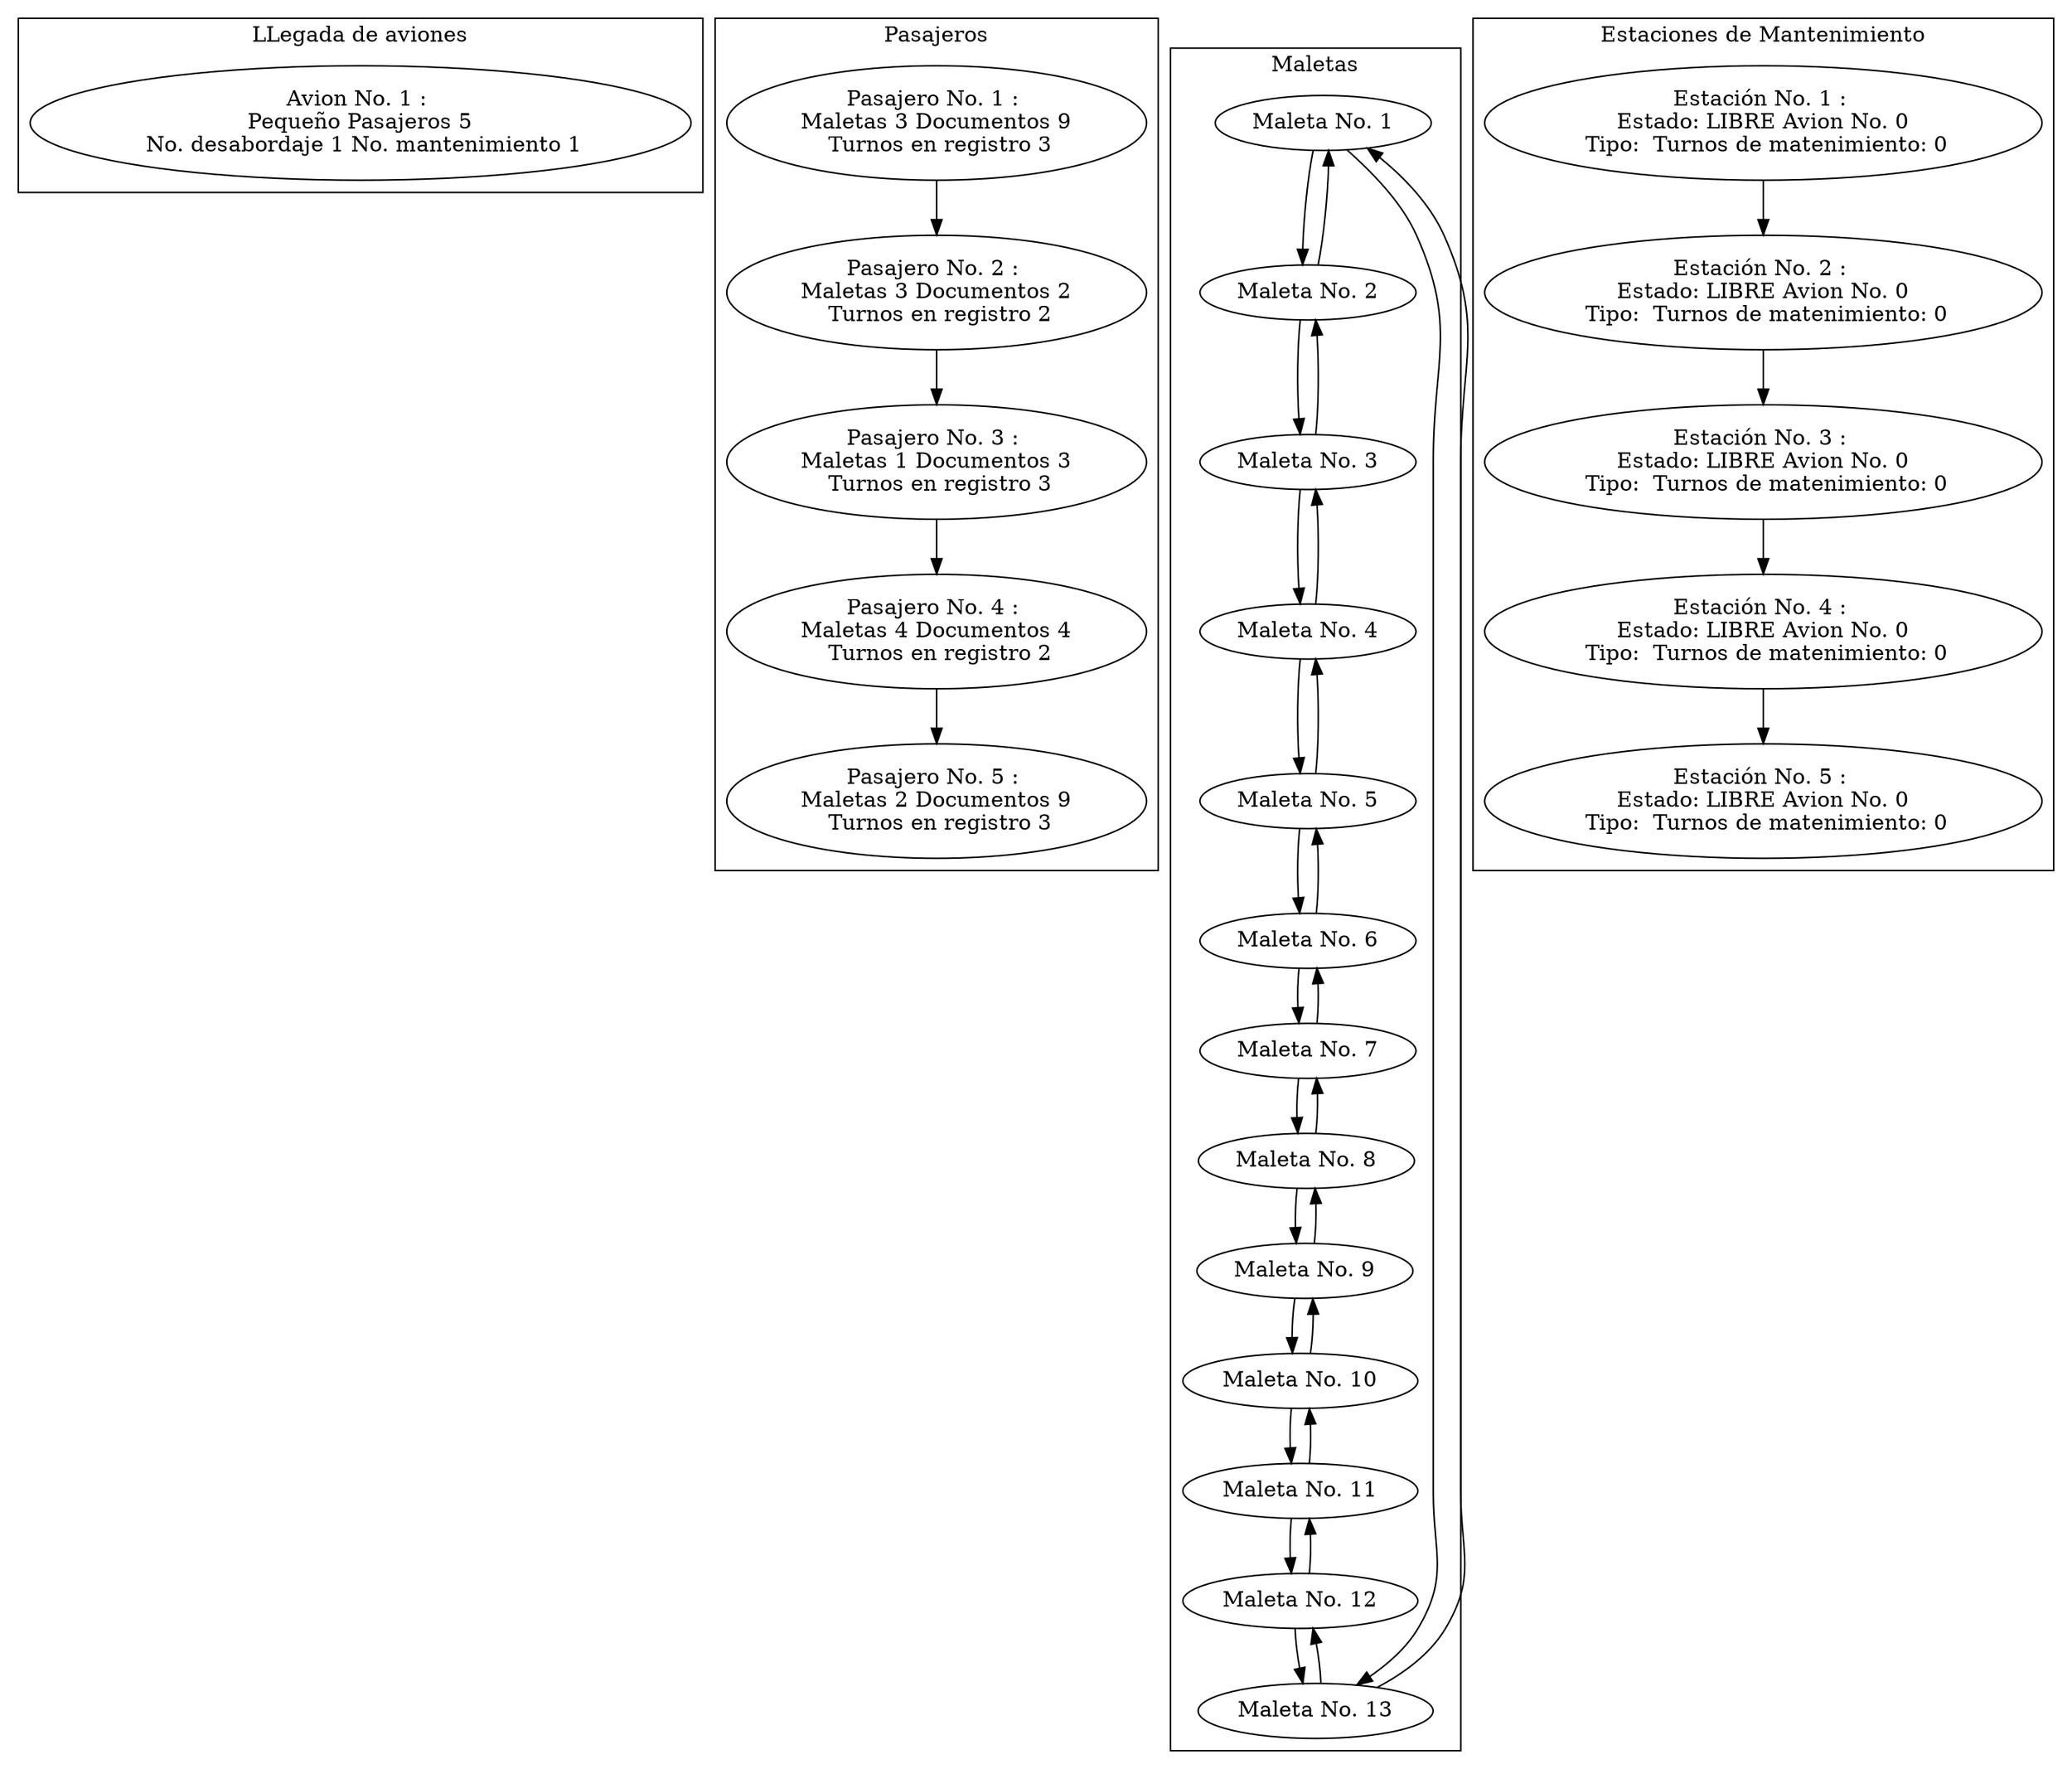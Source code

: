 digraph listamatenimiento {
subgraph cluster_0 {
label="LLegada de aviones";
nodo1412613434[label="Avion No. 1 : 
Pequeño Pasajeros 5
 No. desabordaje 1 No. mantenimiento 1"];

}

subgraph cluster_1 {
label="Pasajeros";
nodo1839876793[label="Pasajero No. 1 : 
Maletas 3 Documentos 9
 Turnos en registro 3"];
nodo1839876793->nodo1352836116;
nodo1352836116[label="Pasajero No. 2 : 
Maletas 3 Documentos 2
 Turnos en registro 2"];
nodo1352836116->nodo318484527;
nodo318484527[label="Pasajero No. 3 : 
Maletas 1 Documentos 3
 Turnos en registro 3"];
nodo318484527->nodo1859729758;
nodo1859729758[label="Pasajero No. 4 : 
Maletas 4 Documentos 4
 Turnos en registro 2"];
nodo1859729758->nodo1369004478;
nodo1369004478[label="Pasajero No. 5 : 
Maletas 2 Documentos 9
 Turnos en registro 3"];

}

subgraph cluster_2 {
label="Maletas";
nodo1542157793[label="Maleta No. 1"];
nodo1542157793->nodo2095035403;
nodo2095035403->nodo1542157793;
nodo2095035403[label="Maleta No. 2"];
nodo2095035403->nodo1729123975;
nodo1729123975->nodo2095035403;
nodo1729123975[label="Maleta No. 3"];
nodo1729123975->nodo83891653;
nodo83891653->nodo1729123975;
nodo83891653[label="Maleta No. 4"];
nodo83891653->nodo96742649;
nodo96742649->nodo83891653;
nodo96742649[label="Maleta No. 5"];
nodo96742649->nodo79343526;
nodo79343526->nodo96742649;
nodo79343526[label="Maleta No. 6"];
nodo79343526->nodo1643869656;
nodo1643869656->nodo79343526;
nodo1643869656[label="Maleta No. 7"];
nodo1643869656->nodo1683024415;
nodo1683024415->nodo1643869656;
nodo1683024415[label="Maleta No. 8"];
nodo1683024415->nodo1079484808;
nodo1079484808->nodo1683024415;
nodo1079484808[label="Maleta No. 9"];
nodo1079484808->nodo297918907;
nodo297918907->nodo1079484808;
nodo297918907[label="Maleta No. 10"];
nodo297918907->nodo724440046;
nodo724440046->nodo297918907;
nodo724440046[label="Maleta No. 11"];
nodo724440046->nodo1221395590;
nodo1221395590->nodo724440046;
nodo1221395590[label="Maleta No. 12"];
nodo1221395590->nodo904636406;
nodo904636406->nodo1221395590;
nodo904636406[label="Maleta No. 13"];
nodo904636406->nodo1542157793;
nodo1542157793->nodo904636406;

}

subgraph cluster_3 {
label="Estaciones de Mantenimiento";
nodo1884525363[label="Estación No. 1 : 
Estado: LIBRE Avion No. 0
 Tipo:  Turnos de matenimiento: 0"];
nodo1884525363->nodo1343897739;
nodo1343897739[label="Estación No. 2 : 
Estado: LIBRE Avion No. 0
 Tipo:  Turnos de matenimiento: 0"];
nodo1343897739->nodo942053737;
nodo942053737[label="Estación No. 3 : 
Estado: LIBRE Avion No. 0
 Tipo:  Turnos de matenimiento: 0"];
nodo942053737->nodo1498942888;
nodo1498942888[label="Estación No. 4 : 
Estado: LIBRE Avion No. 0
 Tipo:  Turnos de matenimiento: 0"];
nodo1498942888->nodo897505211;
nodo897505211[label="Estación No. 5 : 
Estado: LIBRE Avion No. 0
 Tipo:  Turnos de matenimiento: 0"];

}

subgraph cluster_3 {
label="Estaciones de Mantenimiento";

}

}
